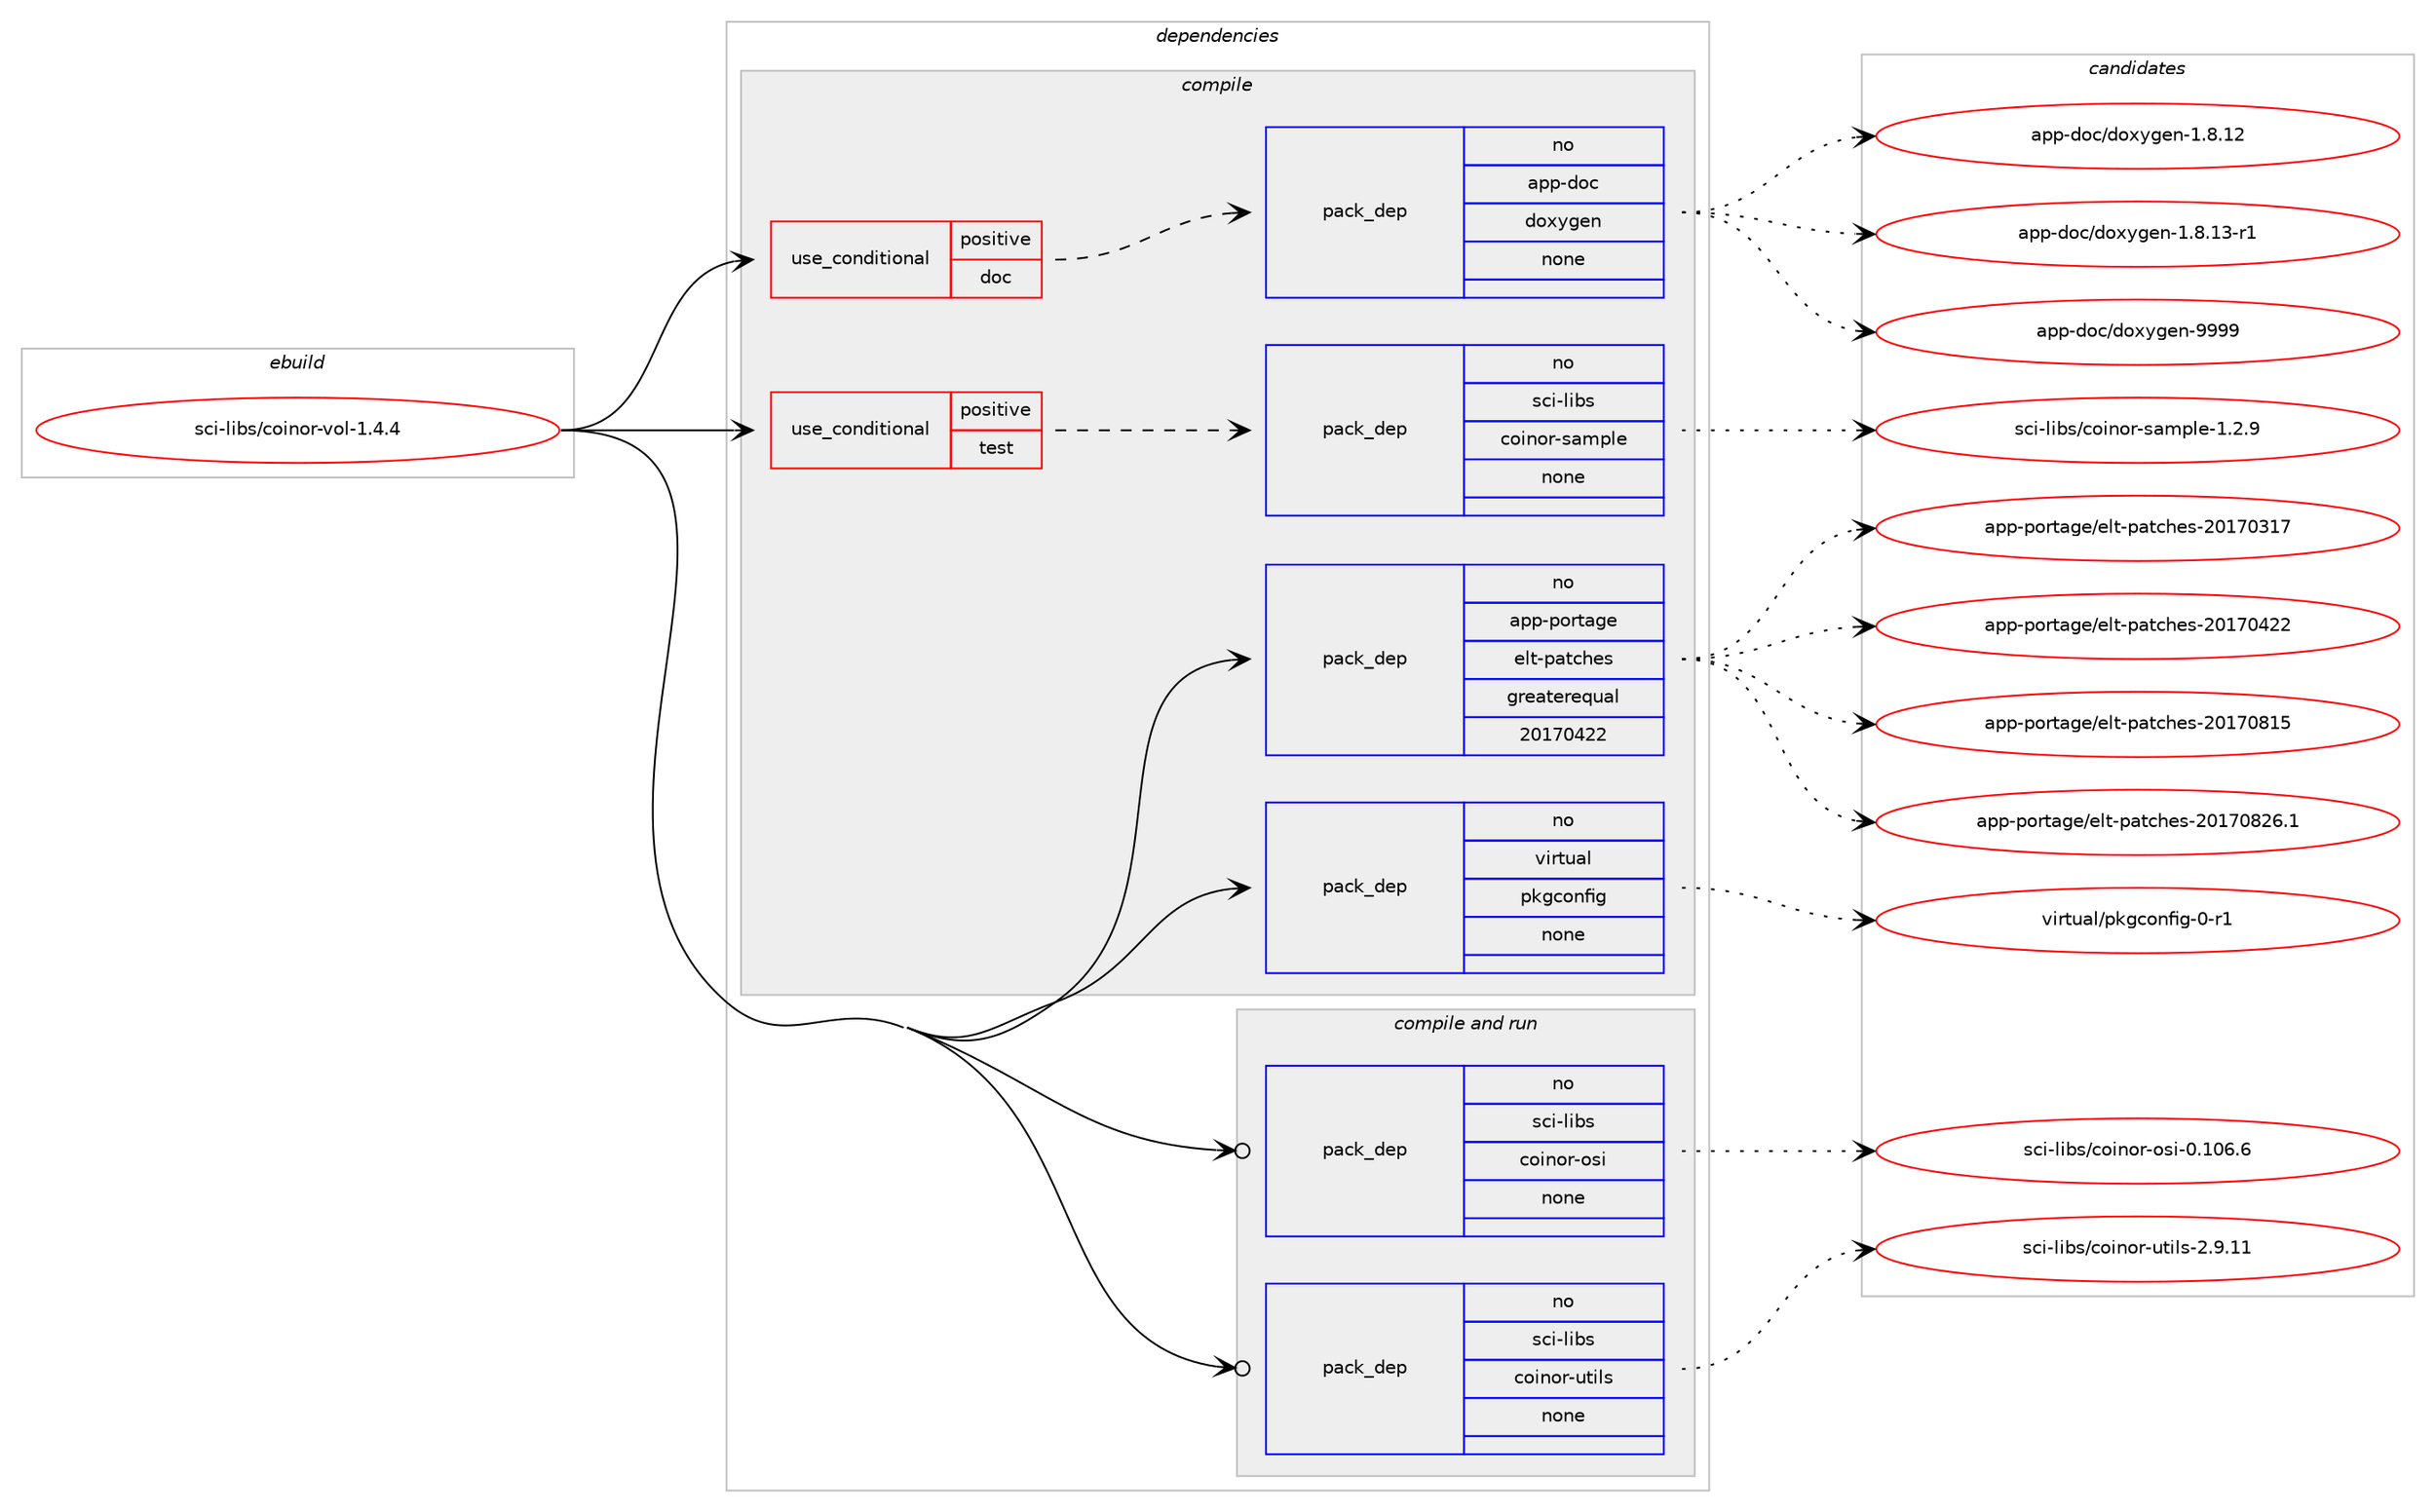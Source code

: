 digraph prolog {

# *************
# Graph options
# *************

newrank=true;
concentrate=true;
compound=true;
graph [rankdir=LR,fontname=Helvetica,fontsize=10,ranksep=1.5];#, ranksep=2.5, nodesep=0.2];
edge  [arrowhead=vee];
node  [fontname=Helvetica,fontsize=10];

# **********
# The ebuild
# **********

subgraph cluster_leftcol {
color=gray;
rank=same;
label=<<i>ebuild</i>>;
id [label="sci-libs/coinor-vol-1.4.4", color=red, width=4, href="../sci-libs/coinor-vol-1.4.4.svg"];
}

# ****************
# The dependencies
# ****************

subgraph cluster_midcol {
color=gray;
label=<<i>dependencies</i>>;
subgraph cluster_compile {
fillcolor="#eeeeee";
style=filled;
label=<<i>compile</i>>;
subgraph cond110321 {
dependency450796 [label=<<TABLE BORDER="0" CELLBORDER="1" CELLSPACING="0" CELLPADDING="4"><TR><TD ROWSPAN="3" CELLPADDING="10">use_conditional</TD></TR><TR><TD>positive</TD></TR><TR><TD>doc</TD></TR></TABLE>>, shape=none, color=red];
subgraph pack332629 {
dependency450797 [label=<<TABLE BORDER="0" CELLBORDER="1" CELLSPACING="0" CELLPADDING="4" WIDTH="220"><TR><TD ROWSPAN="6" CELLPADDING="30">pack_dep</TD></TR><TR><TD WIDTH="110">no</TD></TR><TR><TD>app-doc</TD></TR><TR><TD>doxygen</TD></TR><TR><TD>none</TD></TR><TR><TD></TD></TR></TABLE>>, shape=none, color=blue];
}
dependency450796:e -> dependency450797:w [weight=20,style="dashed",arrowhead="vee"];
}
id:e -> dependency450796:w [weight=20,style="solid",arrowhead="vee"];
subgraph cond110322 {
dependency450798 [label=<<TABLE BORDER="0" CELLBORDER="1" CELLSPACING="0" CELLPADDING="4"><TR><TD ROWSPAN="3" CELLPADDING="10">use_conditional</TD></TR><TR><TD>positive</TD></TR><TR><TD>test</TD></TR></TABLE>>, shape=none, color=red];
subgraph pack332630 {
dependency450799 [label=<<TABLE BORDER="0" CELLBORDER="1" CELLSPACING="0" CELLPADDING="4" WIDTH="220"><TR><TD ROWSPAN="6" CELLPADDING="30">pack_dep</TD></TR><TR><TD WIDTH="110">no</TD></TR><TR><TD>sci-libs</TD></TR><TR><TD>coinor-sample</TD></TR><TR><TD>none</TD></TR><TR><TD></TD></TR></TABLE>>, shape=none, color=blue];
}
dependency450798:e -> dependency450799:w [weight=20,style="dashed",arrowhead="vee"];
}
id:e -> dependency450798:w [weight=20,style="solid",arrowhead="vee"];
subgraph pack332631 {
dependency450800 [label=<<TABLE BORDER="0" CELLBORDER="1" CELLSPACING="0" CELLPADDING="4" WIDTH="220"><TR><TD ROWSPAN="6" CELLPADDING="30">pack_dep</TD></TR><TR><TD WIDTH="110">no</TD></TR><TR><TD>app-portage</TD></TR><TR><TD>elt-patches</TD></TR><TR><TD>greaterequal</TD></TR><TR><TD>20170422</TD></TR></TABLE>>, shape=none, color=blue];
}
id:e -> dependency450800:w [weight=20,style="solid",arrowhead="vee"];
subgraph pack332632 {
dependency450801 [label=<<TABLE BORDER="0" CELLBORDER="1" CELLSPACING="0" CELLPADDING="4" WIDTH="220"><TR><TD ROWSPAN="6" CELLPADDING="30">pack_dep</TD></TR><TR><TD WIDTH="110">no</TD></TR><TR><TD>virtual</TD></TR><TR><TD>pkgconfig</TD></TR><TR><TD>none</TD></TR><TR><TD></TD></TR></TABLE>>, shape=none, color=blue];
}
id:e -> dependency450801:w [weight=20,style="solid",arrowhead="vee"];
}
subgraph cluster_compileandrun {
fillcolor="#eeeeee";
style=filled;
label=<<i>compile and run</i>>;
subgraph pack332633 {
dependency450802 [label=<<TABLE BORDER="0" CELLBORDER="1" CELLSPACING="0" CELLPADDING="4" WIDTH="220"><TR><TD ROWSPAN="6" CELLPADDING="30">pack_dep</TD></TR><TR><TD WIDTH="110">no</TD></TR><TR><TD>sci-libs</TD></TR><TR><TD>coinor-osi</TD></TR><TR><TD>none</TD></TR><TR><TD></TD></TR></TABLE>>, shape=none, color=blue];
}
id:e -> dependency450802:w [weight=20,style="solid",arrowhead="odotvee"];
subgraph pack332634 {
dependency450803 [label=<<TABLE BORDER="0" CELLBORDER="1" CELLSPACING="0" CELLPADDING="4" WIDTH="220"><TR><TD ROWSPAN="6" CELLPADDING="30">pack_dep</TD></TR><TR><TD WIDTH="110">no</TD></TR><TR><TD>sci-libs</TD></TR><TR><TD>coinor-utils</TD></TR><TR><TD>none</TD></TR><TR><TD></TD></TR></TABLE>>, shape=none, color=blue];
}
id:e -> dependency450803:w [weight=20,style="solid",arrowhead="odotvee"];
}
subgraph cluster_run {
fillcolor="#eeeeee";
style=filled;
label=<<i>run</i>>;
}
}

# **************
# The candidates
# **************

subgraph cluster_choices {
rank=same;
color=gray;
label=<<i>candidates</i>>;

subgraph choice332629 {
color=black;
nodesep=1;
choice9711211245100111994710011112012110310111045494656464950 [label="app-doc/doxygen-1.8.12", color=red, width=4,href="../app-doc/doxygen-1.8.12.svg"];
choice97112112451001119947100111120121103101110454946564649514511449 [label="app-doc/doxygen-1.8.13-r1", color=red, width=4,href="../app-doc/doxygen-1.8.13-r1.svg"];
choice971121124510011199471001111201211031011104557575757 [label="app-doc/doxygen-9999", color=red, width=4,href="../app-doc/doxygen-9999.svg"];
dependency450797:e -> choice9711211245100111994710011112012110310111045494656464950:w [style=dotted,weight="100"];
dependency450797:e -> choice97112112451001119947100111120121103101110454946564649514511449:w [style=dotted,weight="100"];
dependency450797:e -> choice971121124510011199471001111201211031011104557575757:w [style=dotted,weight="100"];
}
subgraph choice332630 {
color=black;
nodesep=1;
choice11599105451081059811547991111051101111144511597109112108101454946504657 [label="sci-libs/coinor-sample-1.2.9", color=red, width=4,href="../sci-libs/coinor-sample-1.2.9.svg"];
dependency450799:e -> choice11599105451081059811547991111051101111144511597109112108101454946504657:w [style=dotted,weight="100"];
}
subgraph choice332631 {
color=black;
nodesep=1;
choice97112112451121111141169710310147101108116451129711699104101115455048495548514955 [label="app-portage/elt-patches-20170317", color=red, width=4,href="../app-portage/elt-patches-20170317.svg"];
choice97112112451121111141169710310147101108116451129711699104101115455048495548525050 [label="app-portage/elt-patches-20170422", color=red, width=4,href="../app-portage/elt-patches-20170422.svg"];
choice97112112451121111141169710310147101108116451129711699104101115455048495548564953 [label="app-portage/elt-patches-20170815", color=red, width=4,href="../app-portage/elt-patches-20170815.svg"];
choice971121124511211111411697103101471011081164511297116991041011154550484955485650544649 [label="app-portage/elt-patches-20170826.1", color=red, width=4,href="../app-portage/elt-patches-20170826.1.svg"];
dependency450800:e -> choice97112112451121111141169710310147101108116451129711699104101115455048495548514955:w [style=dotted,weight="100"];
dependency450800:e -> choice97112112451121111141169710310147101108116451129711699104101115455048495548525050:w [style=dotted,weight="100"];
dependency450800:e -> choice97112112451121111141169710310147101108116451129711699104101115455048495548564953:w [style=dotted,weight="100"];
dependency450800:e -> choice971121124511211111411697103101471011081164511297116991041011154550484955485650544649:w [style=dotted,weight="100"];
}
subgraph choice332632 {
color=black;
nodesep=1;
choice11810511411611797108471121071039911111010210510345484511449 [label="virtual/pkgconfig-0-r1", color=red, width=4,href="../virtual/pkgconfig-0-r1.svg"];
dependency450801:e -> choice11810511411611797108471121071039911111010210510345484511449:w [style=dotted,weight="100"];
}
subgraph choice332633 {
color=black;
nodesep=1;
choice1159910545108105981154799111105110111114451111151054548464948544654 [label="sci-libs/coinor-osi-0.106.6", color=red, width=4,href="../sci-libs/coinor-osi-0.106.6.svg"];
dependency450802:e -> choice1159910545108105981154799111105110111114451111151054548464948544654:w [style=dotted,weight="100"];
}
subgraph choice332634 {
color=black;
nodesep=1;
choice11599105451081059811547991111051101111144511711610510811545504657464949 [label="sci-libs/coinor-utils-2.9.11", color=red, width=4,href="../sci-libs/coinor-utils-2.9.11.svg"];
dependency450803:e -> choice11599105451081059811547991111051101111144511711610510811545504657464949:w [style=dotted,weight="100"];
}
}

}

